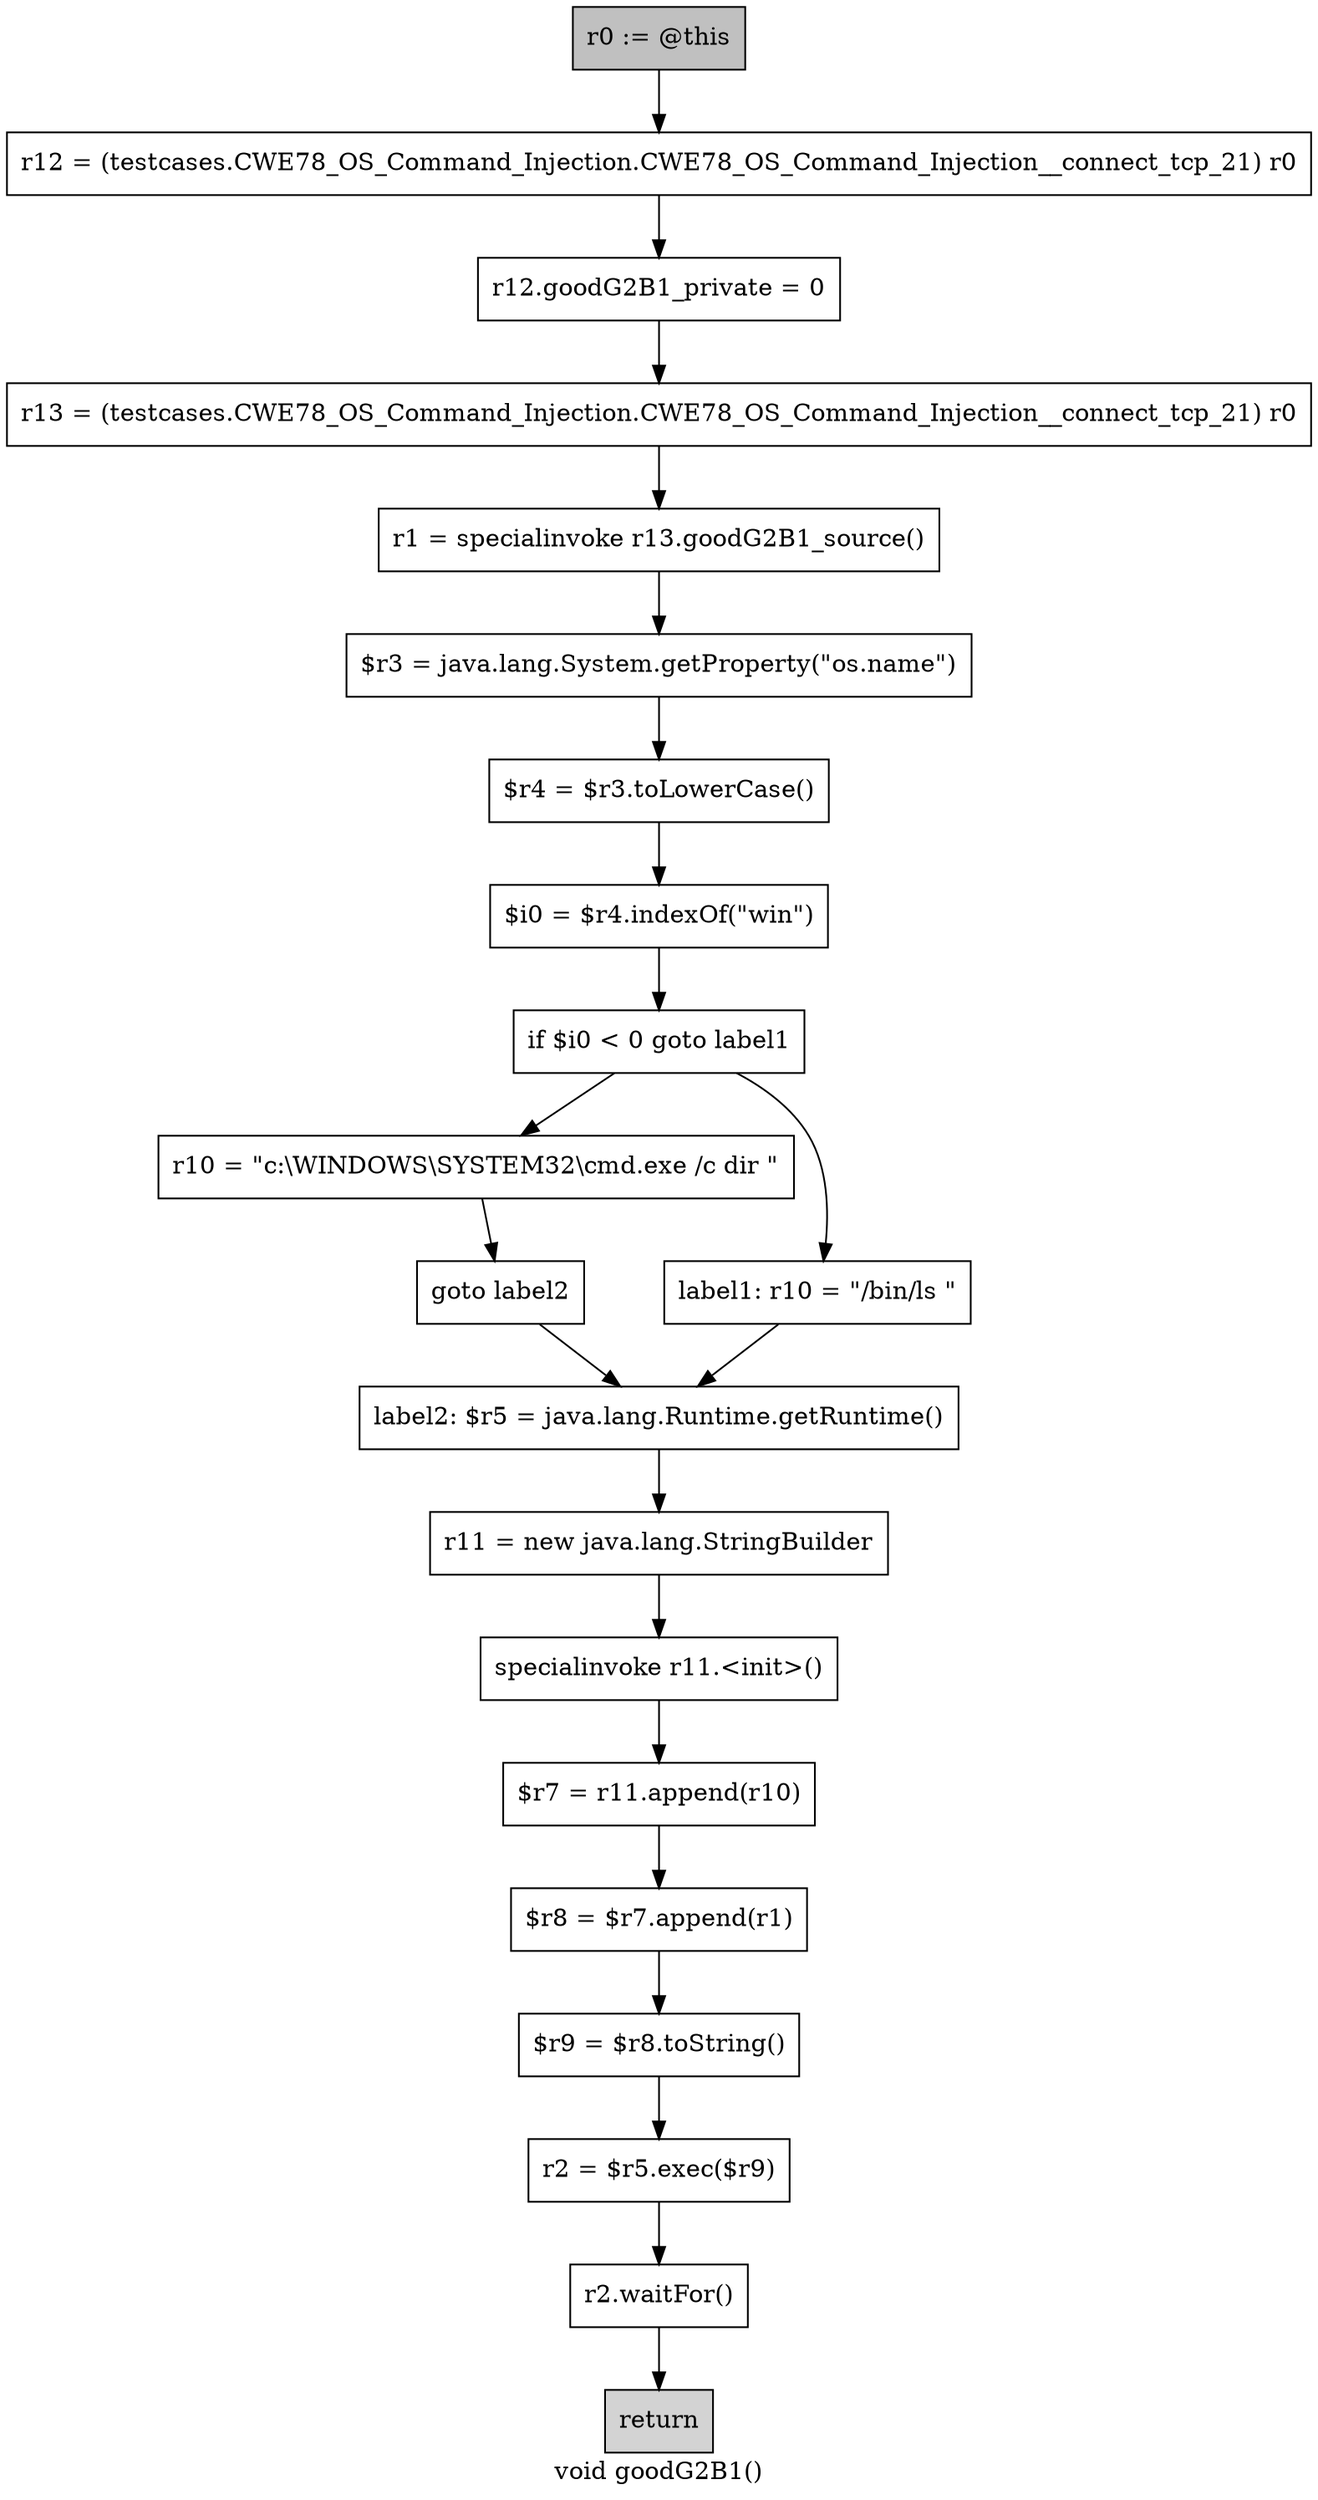 digraph "void goodG2B1()" {
    label="void goodG2B1()";
    node [shape=box];
    "0" [style=filled,fillcolor=gray,label="r0 := @this",];
    "1" [label="r12 = (testcases.CWE78_OS_Command_Injection.CWE78_OS_Command_Injection__connect_tcp_21) r0",];
    "0"->"1";
    "2" [label="r12.goodG2B1_private = 0",];
    "1"->"2";
    "3" [label="r13 = (testcases.CWE78_OS_Command_Injection.CWE78_OS_Command_Injection__connect_tcp_21) r0",];
    "2"->"3";
    "4" [label="r1 = specialinvoke r13.goodG2B1_source()",];
    "3"->"4";
    "5" [label="$r3 = java.lang.System.getProperty(\"os.name\")",];
    "4"->"5";
    "6" [label="$r4 = $r3.toLowerCase()",];
    "5"->"6";
    "7" [label="$i0 = $r4.indexOf(\"win\")",];
    "6"->"7";
    "8" [label="if $i0 < 0 goto label1",];
    "7"->"8";
    "9" [label="r10 = \"c:\\WINDOWS\\SYSTEM32\\cmd.exe /c dir \"",];
    "8"->"9";
    "11" [label="label1: r10 = \"/bin/ls \"",];
    "8"->"11";
    "10" [label="goto label2",];
    "9"->"10";
    "12" [label="label2: $r5 = java.lang.Runtime.getRuntime()",];
    "10"->"12";
    "11"->"12";
    "13" [label="r11 = new java.lang.StringBuilder",];
    "12"->"13";
    "14" [label="specialinvoke r11.<init>()",];
    "13"->"14";
    "15" [label="$r7 = r11.append(r10)",];
    "14"->"15";
    "16" [label="$r8 = $r7.append(r1)",];
    "15"->"16";
    "17" [label="$r9 = $r8.toString()",];
    "16"->"17";
    "18" [label="r2 = $r5.exec($r9)",];
    "17"->"18";
    "19" [label="r2.waitFor()",];
    "18"->"19";
    "20" [style=filled,fillcolor=lightgray,label="return",];
    "19"->"20";
}
